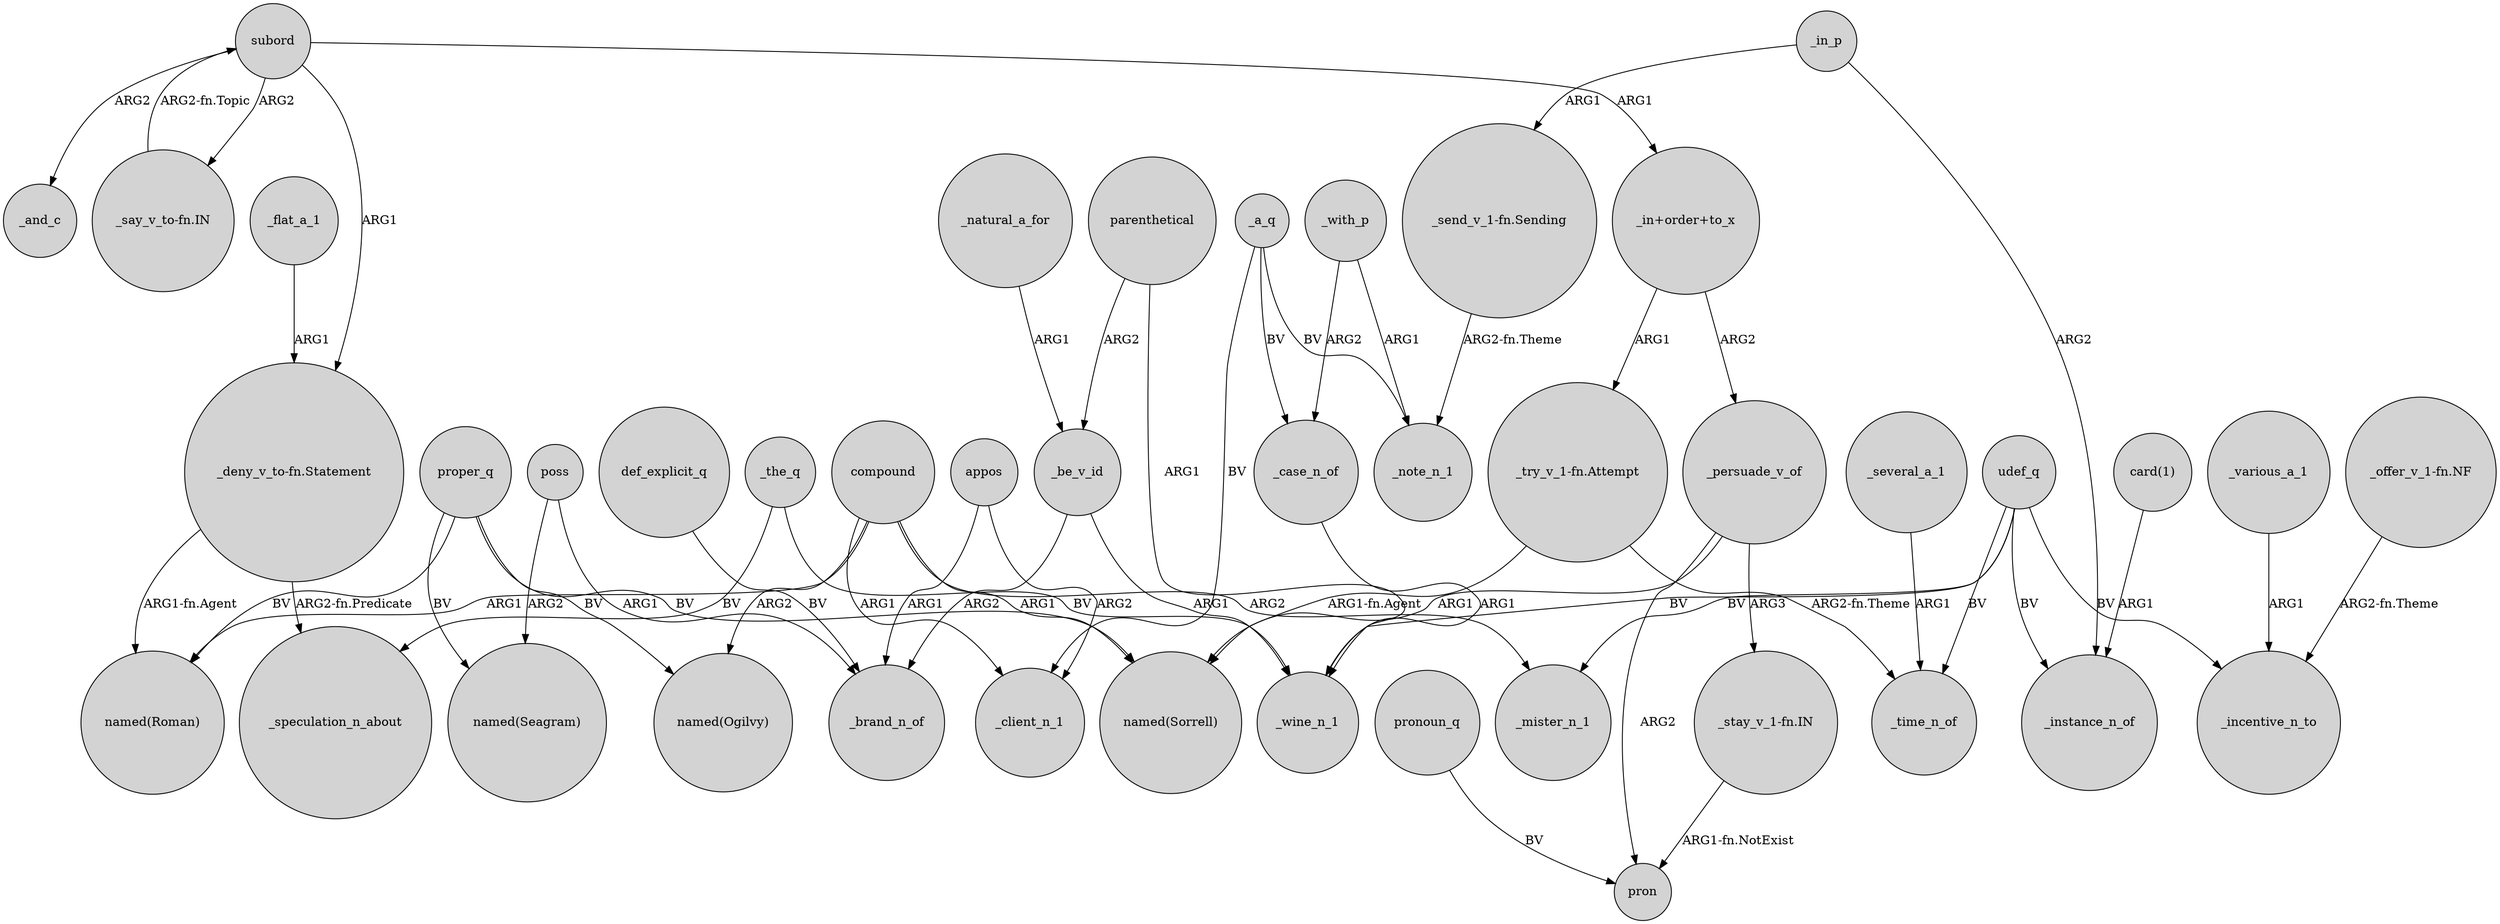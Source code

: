 digraph {
	node [shape=circle style=filled]
	_the_q -> _speculation_n_about [label=BV]
	_with_p -> _note_n_1 [label=ARG1]
	compound -> "named(Ogilvy)" [label=ARG2]
	_flat_a_1 -> "_deny_v_to-fn.Statement" [label=ARG1]
	_in_p -> "_send_v_1-fn.Sending" [label=ARG1]
	_in_p -> _instance_n_of [label=ARG2]
	_a_q -> _client_n_1 [label=BV]
	_be_v_id -> _brand_n_of [label=ARG2]
	subord -> "_deny_v_to-fn.Statement" [label=ARG1]
	"_stay_v_1-fn.IN" -> pron [label="ARG1-fn.NotExist"]
	subord -> "_in+order+to_x" [label=ARG1]
	udef_q -> _incentive_n_to [label=BV]
	compound -> _client_n_1 [label=ARG1]
	compound -> "named(Roman)" [label=ARG1]
	_a_q -> _case_n_of [label=BV]
	compound -> _mister_n_1 [label=ARG2]
	parenthetical -> _be_v_id [label=ARG2]
	udef_q -> _mister_n_1 [label=BV]
	_several_a_1 -> _time_n_of [label=ARG1]
	"_deny_v_to-fn.Statement" -> "named(Roman)" [label="ARG1-fn.Agent"]
	_persuade_v_of -> "_stay_v_1-fn.IN" [label=ARG3]
	proper_q -> "named(Sorrell)" [label=BV]
	_a_q -> _note_n_1 [label=BV]
	_persuade_v_of -> "named(Sorrell)" [label=ARG1]
	udef_q -> _instance_n_of [label=BV]
	_natural_a_for -> _be_v_id [label=ARG1]
	_various_a_1 -> _incentive_n_to [label=ARG1]
	"_deny_v_to-fn.Statement" -> _speculation_n_about [label="ARG2-fn.Predicate"]
	appos -> _brand_n_of [label=ARG1]
	proper_q -> "named(Roman)" [label=BV]
	_persuade_v_of -> pron [label=ARG2]
	pronoun_q -> pron [label=BV]
	subord -> "_say_v_to-fn.IN" [label=ARG2]
	_case_n_of -> _wine_n_1 [label=ARG1]
	poss -> "named(Seagram)" [label=ARG2]
	"_try_v_1-fn.Attempt" -> _time_n_of [label="ARG2-fn.Theme"]
	"_in+order+to_x" -> _persuade_v_of [label=ARG2]
	"_send_v_1-fn.Sending" -> _note_n_1 [label="ARG2-fn.Theme"]
	udef_q -> _wine_n_1 [label=BV]
	parenthetical -> _wine_n_1 [label=ARG1]
	udef_q -> _time_n_of [label=BV]
	_with_p -> _case_n_of [label=ARG2]
	def_explicit_q -> _brand_n_of [label=BV]
	"_say_v_to-fn.IN" -> subord [label="ARG2-fn.Topic"]
	proper_q -> "named(Ogilvy)" [label=BV]
	"card(1)" -> _instance_n_of [label=ARG1]
	_the_q -> _wine_n_1 [label=BV]
	_be_v_id -> _wine_n_1 [label=ARG1]
	proper_q -> "named(Seagram)" [label=BV]
	compound -> "named(Sorrell)" [label=ARG1]
	appos -> _client_n_1 [label=ARG2]
	"_try_v_1-fn.Attempt" -> "named(Sorrell)" [label="ARG1-fn.Agent"]
	poss -> _brand_n_of [label=ARG1]
	subord -> _and_c [label=ARG2]
	"_offer_v_1-fn.NF" -> _incentive_n_to [label="ARG2-fn.Theme"]
	"_in+order+to_x" -> "_try_v_1-fn.Attempt" [label=ARG1]
}
